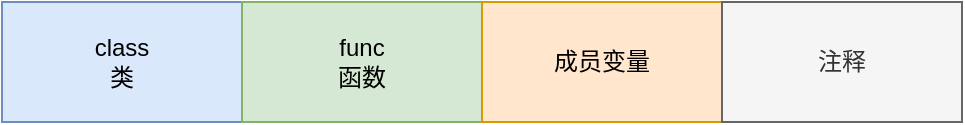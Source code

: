 <mxfile version="18.0.7" type="github">
  <diagram id="O25LOvkJpgV3ltoU5sXp" name="Page-1">
    <mxGraphModel dx="967" dy="578" grid="1" gridSize="10" guides="1" tooltips="1" connect="1" arrows="1" fold="1" page="1" pageScale="1" pageWidth="827" pageHeight="1169" math="0" shadow="0">
      <root>
        <mxCell id="0" />
        <mxCell id="1" parent="0" />
        <mxCell id="Jduwi4-AQCPMOHDegzFL-2" value="class&lt;br&gt;类" style="rounded=0;whiteSpace=wrap;html=1;fillColor=#dae8fc;strokeColor=#6c8ebf;" vertex="1" parent="1">
          <mxGeometry x="20" y="20" width="120" height="60" as="geometry" />
        </mxCell>
        <mxCell id="Jduwi4-AQCPMOHDegzFL-3" value="func&lt;br&gt;函数" style="rounded=0;whiteSpace=wrap;html=1;fillColor=#d5e8d4;strokeColor=#82b366;" vertex="1" parent="1">
          <mxGeometry x="140" y="20" width="120" height="60" as="geometry" />
        </mxCell>
        <mxCell id="Jduwi4-AQCPMOHDegzFL-4" value="成员变量" style="rounded=0;whiteSpace=wrap;html=1;fillColor=#ffe6cc;strokeColor=#d79b00;" vertex="1" parent="1">
          <mxGeometry x="260" y="20" width="120" height="60" as="geometry" />
        </mxCell>
        <mxCell id="Jduwi4-AQCPMOHDegzFL-5" value="注释" style="rounded=0;whiteSpace=wrap;html=1;fillColor=#f5f5f5;fontColor=#333333;strokeColor=#666666;" vertex="1" parent="1">
          <mxGeometry x="380" y="20" width="120" height="60" as="geometry" />
        </mxCell>
      </root>
    </mxGraphModel>
  </diagram>
</mxfile>
